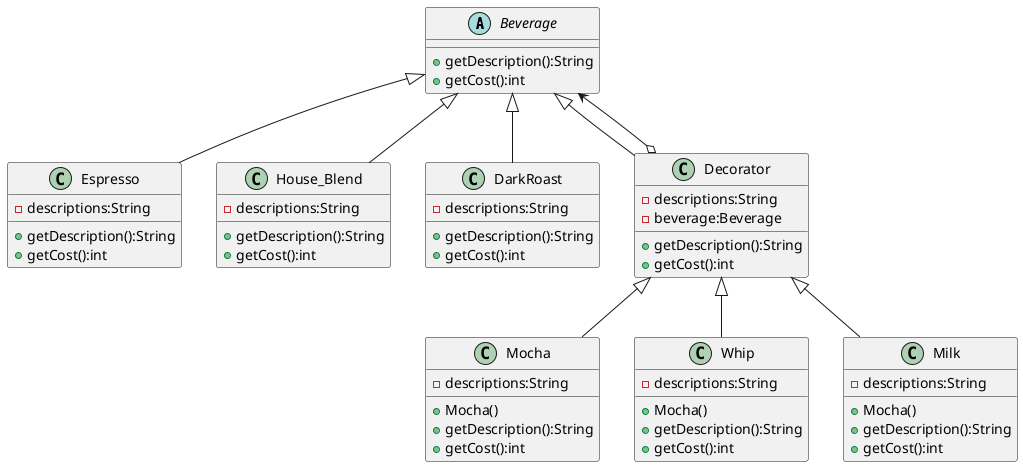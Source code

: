 @startuml
'https://plantuml.com/class-diagram

abstract class Beverage{
+getDescription():String
+getCost():int
}
class Espresso extends Beverage{
-descriptions:String
+getDescription():String
+getCost():int
}
class House_Blend extends Beverage{
-descriptions:String
+getDescription():String
+getCost():int
}
class DarkRoast extends Beverage{
-descriptions:String
+getDescription():String
+getCost():int
}
Decorator o--> Beverage
class Decorator extends Beverage{
-descriptions:String
-beverage:Beverage
+getDescription():String
+getCost():int
}
class Mocha extends Decorator{
-descriptions:String
+Mocha()
+getDescription():String
+getCost():int
}
class Whip extends Decorator{
-descriptions:String
+Mocha()
+getDescription():String
+getCost():int
}
class Milk extends Decorator{
-descriptions:String
+Mocha()
+getDescription():String
+getCost():int
}

@enduml